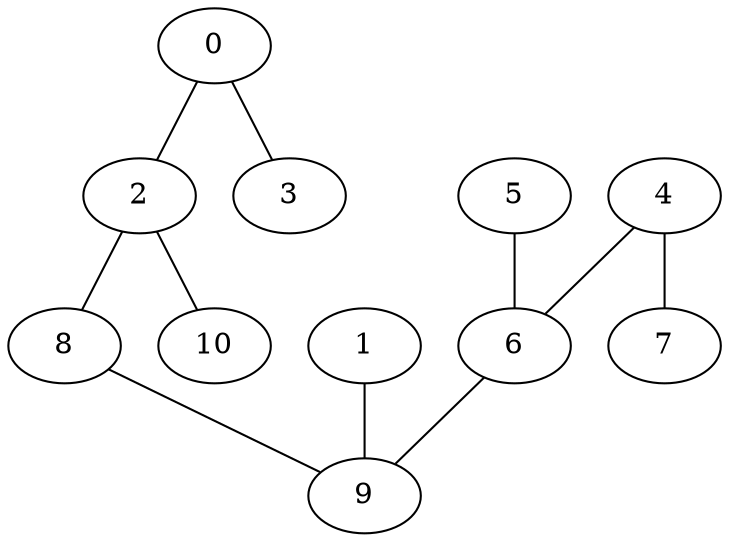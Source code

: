 graph "sampletest150-mod2_image13.bmp" {
	0	 [type=corner,
		x=219,
		y=131];
	2	 [type=intersection,
		x=289,
		y=195];
	0 -- 2	 [angle0=".74",
		frequency=1,
		type0=line];
	3	 [type=endpoint,
		x=117,
		y=128];
	0 -- 3	 [angle0=".03",
		frequency=1,
		type0=line];
	1	 [type=endpoint,
		x=463,
		y=273];
	9	 [type=intersection,
		x=404,
		y=266];
	1 -- 9	 [angle0=".12",
		frequency=1,
		type0=line];
	8	 [type=corner,
		x=329,
		y=199];
	2 -- 8	 [angle0=".10",
		frequency=1,
		type0=line];
	10	 [type=endpoint,
		x=90,
		y=213];
	2 -- 10	 [angle0="-.09",
		frequency=1,
		type0=line];
	4	 [type=corner,
		x=277,
		y=353];
	6	 [type=intersection,
		x=340,
		y=282];
	4 -- 6	 [angle0="-.85",
		frequency=1,
		type0=line];
	7	 [type=endpoint,
		x=123,
		y=344];
	4 -- 7	 [angle0=".06",
		frequency=1,
		type0=line];
	5	 [type=endpoint,
		x=39,
		y=268];
	5 -- 6	 [angle0=".05",
		frequency=1,
		type0=line];
	6 -- 9	 [angle0="-.24",
		frequency=1,
		type0=line];
	8 -- 9	 [angle0=".73",
		frequency=1,
		type0=line];
}
